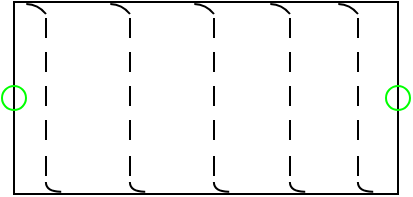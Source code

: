 <mxfile compressed="false" version="20.3.0" type="device">
  <diagram name="PE003A" id="1CP9VX86ncTdAmcYDIcw">
    <mxGraphModel dx="782" dy="531" grid="1" gridSize="2" guides="1" tooltips="1" connect="1" arrows="1" fold="1" page="1" pageScale="1" pageWidth="1169" pageHeight="827" math="0" shadow="0">
      <root>
        <mxCell id="22vkG-h5v2N9dKBLQ-ZE-0" />
        <mxCell id="22vkG-h5v2N9dKBLQ-ZE-135" value="Label" style="" parent="22vkG-h5v2N9dKBLQ-ZE-0" />
        <object label="Symbol" Width="12" Height="6" UoM="mm" id="22vkG-h5v2N9dKBLQ-ZE-138">
          <mxCell style="locked=1;" parent="22vkG-h5v2N9dKBLQ-ZE-0" />
        </object>
        <mxCell id="tgIBiP5Iari-vlwsQj28-29" value="" style="group" parent="22vkG-h5v2N9dKBLQ-ZE-138" vertex="1" connectable="0">
          <mxGeometry x="348" y="257" width="144" height="95" as="geometry" />
        </mxCell>
        <mxCell id="tgIBiP5Iari-vlwsQj28-10" value="" style="group;rotation=-90;" parent="tgIBiP5Iari-vlwsQj28-29" vertex="1" connectable="0">
          <mxGeometry x="-18" y="29" width="44" as="geometry" />
        </mxCell>
        <mxCell id="tgIBiP5Iari-vlwsQj28-7" value="" style="endArrow=none;html=1;rounded=0;fontSize=9;fontColor=#FF0000;" parent="tgIBiP5Iari-vlwsQj28-10" edge="1">
          <mxGeometry width="50" height="50" relative="1" as="geometry">
            <mxPoint x="22" y="22" as="sourcePoint" />
            <mxPoint x="22" y="12" as="targetPoint" />
          </mxGeometry>
        </mxCell>
        <mxCell id="tgIBiP5Iari-vlwsQj28-8" value="" style="endArrow=none;html=1;rounded=0;fontSize=9;fontColor=#FF0000;" parent="tgIBiP5Iari-vlwsQj28-10" edge="1">
          <mxGeometry width="50" height="50" relative="1" as="geometry">
            <mxPoint x="22" y="5" as="sourcePoint" />
            <mxPoint x="22" y="-5" as="targetPoint" />
          </mxGeometry>
        </mxCell>
        <mxCell id="tgIBiP5Iari-vlwsQj28-9" value="" style="endArrow=none;html=1;rounded=0;fontSize=9;fontColor=#FF0000;" parent="tgIBiP5Iari-vlwsQj28-10" edge="1">
          <mxGeometry width="50" height="50" relative="1" as="geometry">
            <mxPoint x="22" y="-12" as="sourcePoint" />
            <mxPoint x="22" y="-22" as="targetPoint" />
          </mxGeometry>
        </mxCell>
        <mxCell id="tgIBiP5Iari-vlwsQj28-11" value="" style="endArrow=none;html=1;rounded=0;fontSize=9;fontColor=#FF0000;" parent="tgIBiP5Iari-vlwsQj28-29" edge="1">
          <mxGeometry width="50" height="50" relative="1" as="geometry">
            <mxPoint x="4" y="86" as="sourcePoint" />
            <mxPoint x="4" y="76" as="targetPoint" />
          </mxGeometry>
        </mxCell>
        <mxCell id="tgIBiP5Iari-vlwsQj28-12" value="" style="endArrow=none;html=1;rounded=0;fontSize=9;fontColor=#FF0000;" parent="tgIBiP5Iari-vlwsQj28-29" edge="1">
          <mxGeometry width="50" height="50" relative="1" as="geometry">
            <mxPoint x="4" y="68" as="sourcePoint" />
            <mxPoint x="4" y="58" as="targetPoint" />
          </mxGeometry>
        </mxCell>
        <mxCell id="tgIBiP5Iari-vlwsQj28-15" value="" style="curved=1;endArrow=none;html=1;rounded=0;fontSize=9;fontColor=#FF0000;endFill=0;entryX=0.032;entryY=0.01;entryDx=0;entryDy=0;entryPerimeter=0;" parent="tgIBiP5Iari-vlwsQj28-29" edge="1">
          <mxGeometry width="50" height="50" relative="1" as="geometry">
            <mxPoint x="4" y="5" as="sourcePoint" />
            <mxPoint x="-5.856" y="-0.04" as="targetPoint" />
            <Array as="points">
              <mxPoint />
            </Array>
          </mxGeometry>
        </mxCell>
        <mxCell id="tgIBiP5Iari-vlwsQj28-18" value="" style="curved=1;endArrow=none;html=1;rounded=0;fontSize=9;fontColor=#FF0000;endFill=0;entryX=0.083;entryY=0.938;entryDx=0;entryDy=0;entryPerimeter=0;exitX=0.123;exitY=0.988;exitDx=0;exitDy=0;exitPerimeter=0;" parent="tgIBiP5Iari-vlwsQj28-29" edge="1">
          <mxGeometry width="50" height="50" relative="1" as="geometry">
            <mxPoint x="11.616" y="93.848" as="sourcePoint" />
            <mxPoint x="3.936" y="89.048" as="targetPoint" />
            <Array as="points">
              <mxPoint x="4" y="94" />
            </Array>
          </mxGeometry>
        </mxCell>
        <mxCell id="tgIBiP5Iari-vlwsQj28-57" value="" style="group" parent="tgIBiP5Iari-vlwsQj28-29" vertex="1" connectable="0">
          <mxGeometry x="122" width="4" height="94" as="geometry" />
        </mxCell>
        <mxCell id="tgIBiP5Iari-vlwsQj28-58" value="" style="group;rotation=-90;" parent="tgIBiP5Iari-vlwsQj28-57" vertex="1" connectable="0">
          <mxGeometry x="-18" y="29" width="44" as="geometry" />
        </mxCell>
        <mxCell id="tgIBiP5Iari-vlwsQj28-59" value="" style="endArrow=none;html=1;rounded=0;fontSize=9;fontColor=#FF0000;" parent="tgIBiP5Iari-vlwsQj28-58" edge="1">
          <mxGeometry width="50" height="50" relative="1" as="geometry">
            <mxPoint x="22" y="22" as="sourcePoint" />
            <mxPoint x="22" y="12" as="targetPoint" />
          </mxGeometry>
        </mxCell>
        <mxCell id="tgIBiP5Iari-vlwsQj28-60" value="" style="endArrow=none;html=1;rounded=0;fontSize=9;fontColor=#FF0000;" parent="tgIBiP5Iari-vlwsQj28-58" edge="1">
          <mxGeometry width="50" height="50" relative="1" as="geometry">
            <mxPoint x="22" y="5" as="sourcePoint" />
            <mxPoint x="22" y="-5" as="targetPoint" />
          </mxGeometry>
        </mxCell>
        <mxCell id="tgIBiP5Iari-vlwsQj28-61" value="" style="endArrow=none;html=1;rounded=0;fontSize=9;fontColor=#FF0000;" parent="tgIBiP5Iari-vlwsQj28-58" edge="1">
          <mxGeometry width="50" height="50" relative="1" as="geometry">
            <mxPoint x="22" y="-12" as="sourcePoint" />
            <mxPoint x="22" y="-22" as="targetPoint" />
          </mxGeometry>
        </mxCell>
        <mxCell id="tgIBiP5Iari-vlwsQj28-62" value="" style="endArrow=none;html=1;rounded=0;fontSize=9;fontColor=#FF0000;" parent="tgIBiP5Iari-vlwsQj28-57" edge="1">
          <mxGeometry width="50" height="50" relative="1" as="geometry">
            <mxPoint x="4" y="86" as="sourcePoint" />
            <mxPoint x="4" y="76" as="targetPoint" />
          </mxGeometry>
        </mxCell>
        <mxCell id="tgIBiP5Iari-vlwsQj28-63" value="" style="endArrow=none;html=1;rounded=0;fontSize=9;fontColor=#FF0000;" parent="tgIBiP5Iari-vlwsQj28-57" edge="1">
          <mxGeometry width="50" height="50" relative="1" as="geometry">
            <mxPoint x="4" y="68" as="sourcePoint" />
            <mxPoint x="4" y="58" as="targetPoint" />
          </mxGeometry>
        </mxCell>
        <mxCell id="tgIBiP5Iari-vlwsQj28-64" value="" style="curved=1;endArrow=none;html=1;rounded=0;fontSize=9;fontColor=#FF0000;endFill=0;entryX=0.032;entryY=0.01;entryDx=0;entryDy=0;entryPerimeter=0;" parent="tgIBiP5Iari-vlwsQj28-57" edge="1">
          <mxGeometry width="50" height="50" relative="1" as="geometry">
            <mxPoint x="4" y="5" as="sourcePoint" />
            <mxPoint x="-5.856" y="-0.04" as="targetPoint" />
            <Array as="points">
              <mxPoint />
            </Array>
          </mxGeometry>
        </mxCell>
        <mxCell id="tgIBiP5Iari-vlwsQj28-65" value="" style="curved=1;endArrow=none;html=1;rounded=0;fontSize=9;fontColor=#FF0000;endFill=0;entryX=0.083;entryY=0.938;entryDx=0;entryDy=0;entryPerimeter=0;exitX=0.123;exitY=0.988;exitDx=0;exitDy=0;exitPerimeter=0;" parent="tgIBiP5Iari-vlwsQj28-57" edge="1">
          <mxGeometry width="50" height="50" relative="1" as="geometry">
            <mxPoint x="11.616" y="93.848" as="sourcePoint" />
            <mxPoint x="3.936" y="89.048" as="targetPoint" />
            <Array as="points">
              <mxPoint x="4" y="94" />
            </Array>
          </mxGeometry>
        </mxCell>
        <mxCell id="tgIBiP5Iari-vlwsQj28-39" value="" style="group" parent="22vkG-h5v2N9dKBLQ-ZE-138" vertex="1" connectable="0">
          <mxGeometry x="390" y="256" width="66" height="96" as="geometry" />
        </mxCell>
        <mxCell id="tgIBiP5Iari-vlwsQj28-40" value="" style="group;rotation=-90;" parent="tgIBiP5Iari-vlwsQj28-39" vertex="1" connectable="0">
          <mxGeometry x="-18" y="30" width="44" as="geometry" />
        </mxCell>
        <mxCell id="tgIBiP5Iari-vlwsQj28-41" value="" style="endArrow=none;html=1;rounded=0;fontSize=9;fontColor=#FF0000;" parent="tgIBiP5Iari-vlwsQj28-40" edge="1">
          <mxGeometry width="50" height="50" relative="1" as="geometry">
            <mxPoint x="22" y="22" as="sourcePoint" />
            <mxPoint x="22" y="12" as="targetPoint" />
          </mxGeometry>
        </mxCell>
        <mxCell id="tgIBiP5Iari-vlwsQj28-42" value="" style="endArrow=none;html=1;rounded=0;fontSize=9;fontColor=#FF0000;" parent="tgIBiP5Iari-vlwsQj28-40" edge="1">
          <mxGeometry width="50" height="50" relative="1" as="geometry">
            <mxPoint x="22" y="5" as="sourcePoint" />
            <mxPoint x="22" y="-5" as="targetPoint" />
          </mxGeometry>
        </mxCell>
        <mxCell id="tgIBiP5Iari-vlwsQj28-43" value="" style="endArrow=none;html=1;rounded=0;fontSize=9;fontColor=#FF0000;" parent="tgIBiP5Iari-vlwsQj28-40" edge="1">
          <mxGeometry width="50" height="50" relative="1" as="geometry">
            <mxPoint x="22" y="-12" as="sourcePoint" />
            <mxPoint x="22" y="-22" as="targetPoint" />
          </mxGeometry>
        </mxCell>
        <mxCell id="tgIBiP5Iari-vlwsQj28-44" value="" style="endArrow=none;html=1;rounded=0;fontSize=9;fontColor=#FF0000;" parent="tgIBiP5Iari-vlwsQj28-39" edge="1">
          <mxGeometry width="50" height="50" relative="1" as="geometry">
            <mxPoint x="4" y="87" as="sourcePoint" />
            <mxPoint x="4" y="77" as="targetPoint" />
          </mxGeometry>
        </mxCell>
        <mxCell id="tgIBiP5Iari-vlwsQj28-45" value="" style="endArrow=none;html=1;rounded=0;fontSize=9;fontColor=#FF0000;" parent="tgIBiP5Iari-vlwsQj28-39" edge="1">
          <mxGeometry width="50" height="50" relative="1" as="geometry">
            <mxPoint x="4" y="69" as="sourcePoint" />
            <mxPoint x="4" y="59" as="targetPoint" />
          </mxGeometry>
        </mxCell>
        <mxCell id="tgIBiP5Iari-vlwsQj28-46" value="" style="curved=1;endArrow=none;html=1;rounded=0;fontSize=9;fontColor=#FF0000;endFill=0;entryX=0.032;entryY=0.01;entryDx=0;entryDy=0;entryPerimeter=0;" parent="tgIBiP5Iari-vlwsQj28-39" edge="1">
          <mxGeometry width="50" height="50" relative="1" as="geometry">
            <mxPoint x="4" y="6" as="sourcePoint" />
            <mxPoint x="-5.856" y="0.96" as="targetPoint" />
            <Array as="points">
              <mxPoint y="1" />
            </Array>
          </mxGeometry>
        </mxCell>
        <mxCell id="tgIBiP5Iari-vlwsQj28-47" value="" style="curved=1;endArrow=none;html=1;rounded=0;fontSize=9;fontColor=#FF0000;endFill=0;entryX=0.083;entryY=0.938;entryDx=0;entryDy=0;entryPerimeter=0;exitX=0.123;exitY=0.988;exitDx=0;exitDy=0;exitPerimeter=0;" parent="tgIBiP5Iari-vlwsQj28-39" edge="1">
          <mxGeometry width="50" height="50" relative="1" as="geometry">
            <mxPoint x="11.616" y="94.848" as="sourcePoint" />
            <mxPoint x="3.936" y="90.048" as="targetPoint" />
            <Array as="points">
              <mxPoint x="4" y="95" />
            </Array>
          </mxGeometry>
        </mxCell>
        <mxCell id="tgIBiP5Iari-vlwsQj28-48" value="" style="group" parent="tgIBiP5Iari-vlwsQj28-39" vertex="1" connectable="0">
          <mxGeometry x="42" y="1" width="4" height="94" as="geometry" />
        </mxCell>
        <mxCell id="tgIBiP5Iari-vlwsQj28-49" value="" style="group;rotation=-90;" parent="tgIBiP5Iari-vlwsQj28-48" vertex="1" connectable="0">
          <mxGeometry x="-18" y="29" width="44" as="geometry" />
        </mxCell>
        <mxCell id="tgIBiP5Iari-vlwsQj28-50" value="" style="endArrow=none;html=1;rounded=0;fontSize=9;fontColor=#FF0000;" parent="tgIBiP5Iari-vlwsQj28-49" edge="1">
          <mxGeometry width="50" height="50" relative="1" as="geometry">
            <mxPoint x="22" y="22" as="sourcePoint" />
            <mxPoint x="22" y="12" as="targetPoint" />
          </mxGeometry>
        </mxCell>
        <mxCell id="tgIBiP5Iari-vlwsQj28-51" value="" style="endArrow=none;html=1;rounded=0;fontSize=9;fontColor=#FF0000;" parent="tgIBiP5Iari-vlwsQj28-49" edge="1">
          <mxGeometry width="50" height="50" relative="1" as="geometry">
            <mxPoint x="22" y="5" as="sourcePoint" />
            <mxPoint x="22" y="-5" as="targetPoint" />
          </mxGeometry>
        </mxCell>
        <mxCell id="tgIBiP5Iari-vlwsQj28-52" value="" style="endArrow=none;html=1;rounded=0;fontSize=9;fontColor=#FF0000;" parent="tgIBiP5Iari-vlwsQj28-49" edge="1">
          <mxGeometry width="50" height="50" relative="1" as="geometry">
            <mxPoint x="22" y="-12" as="sourcePoint" />
            <mxPoint x="22" y="-22" as="targetPoint" />
          </mxGeometry>
        </mxCell>
        <mxCell id="tgIBiP5Iari-vlwsQj28-53" value="" style="endArrow=none;html=1;rounded=0;fontSize=9;fontColor=#FF0000;" parent="tgIBiP5Iari-vlwsQj28-48" edge="1">
          <mxGeometry width="50" height="50" relative="1" as="geometry">
            <mxPoint x="4" y="86" as="sourcePoint" />
            <mxPoint x="4" y="76" as="targetPoint" />
          </mxGeometry>
        </mxCell>
        <mxCell id="tgIBiP5Iari-vlwsQj28-54" value="" style="endArrow=none;html=1;rounded=0;fontSize=9;fontColor=#FF0000;" parent="tgIBiP5Iari-vlwsQj28-48" edge="1">
          <mxGeometry width="50" height="50" relative="1" as="geometry">
            <mxPoint x="4" y="68" as="sourcePoint" />
            <mxPoint x="4" y="58" as="targetPoint" />
          </mxGeometry>
        </mxCell>
        <mxCell id="tgIBiP5Iari-vlwsQj28-55" value="" style="curved=1;endArrow=none;html=1;rounded=0;fontSize=9;fontColor=#FF0000;endFill=0;entryX=0.032;entryY=0.01;entryDx=0;entryDy=0;entryPerimeter=0;" parent="tgIBiP5Iari-vlwsQj28-48" edge="1">
          <mxGeometry width="50" height="50" relative="1" as="geometry">
            <mxPoint x="4" y="5" as="sourcePoint" />
            <mxPoint x="-5.856" y="-0.04" as="targetPoint" />
            <Array as="points">
              <mxPoint />
            </Array>
          </mxGeometry>
        </mxCell>
        <mxCell id="tgIBiP5Iari-vlwsQj28-56" value="" style="curved=1;endArrow=none;html=1;rounded=0;fontSize=9;fontColor=#FF0000;endFill=0;entryX=0.083;entryY=0.938;entryDx=0;entryDy=0;entryPerimeter=0;exitX=0.123;exitY=0.988;exitDx=0;exitDy=0;exitPerimeter=0;" parent="tgIBiP5Iari-vlwsQj28-48" edge="1">
          <mxGeometry width="50" height="50" relative="1" as="geometry">
            <mxPoint x="11.616" y="93.848" as="sourcePoint" />
            <mxPoint x="3.936" y="89.048" as="targetPoint" />
            <Array as="points">
              <mxPoint x="4" y="94" />
            </Array>
          </mxGeometry>
        </mxCell>
        <mxCell id="tgIBiP5Iari-vlwsQj28-66" value="" style="group" parent="22vkG-h5v2N9dKBLQ-ZE-138" vertex="1" connectable="0">
          <mxGeometry x="504" y="257" width="4" height="94" as="geometry" />
        </mxCell>
        <mxCell id="tgIBiP5Iari-vlwsQj28-67" value="" style="group;rotation=-90;" parent="tgIBiP5Iari-vlwsQj28-66" vertex="1" connectable="0">
          <mxGeometry x="-18" y="29" width="44" as="geometry" />
        </mxCell>
        <mxCell id="tgIBiP5Iari-vlwsQj28-68" value="" style="endArrow=none;html=1;rounded=0;fontSize=9;fontColor=#FF0000;" parent="tgIBiP5Iari-vlwsQj28-67" edge="1">
          <mxGeometry width="50" height="50" relative="1" as="geometry">
            <mxPoint x="22" y="22" as="sourcePoint" />
            <mxPoint x="22" y="12" as="targetPoint" />
          </mxGeometry>
        </mxCell>
        <mxCell id="tgIBiP5Iari-vlwsQj28-69" value="" style="endArrow=none;html=1;rounded=0;fontSize=9;fontColor=#FF0000;" parent="tgIBiP5Iari-vlwsQj28-67" edge="1">
          <mxGeometry width="50" height="50" relative="1" as="geometry">
            <mxPoint x="22" y="5" as="sourcePoint" />
            <mxPoint x="22" y="-5" as="targetPoint" />
          </mxGeometry>
        </mxCell>
        <mxCell id="tgIBiP5Iari-vlwsQj28-70" value="" style="endArrow=none;html=1;rounded=0;fontSize=9;fontColor=#FF0000;" parent="tgIBiP5Iari-vlwsQj28-67" edge="1">
          <mxGeometry width="50" height="50" relative="1" as="geometry">
            <mxPoint x="22" y="-12" as="sourcePoint" />
            <mxPoint x="22" y="-22" as="targetPoint" />
          </mxGeometry>
        </mxCell>
        <mxCell id="tgIBiP5Iari-vlwsQj28-71" value="" style="endArrow=none;html=1;rounded=0;fontSize=9;fontColor=#FF0000;" parent="tgIBiP5Iari-vlwsQj28-66" edge="1">
          <mxGeometry width="50" height="50" relative="1" as="geometry">
            <mxPoint x="4" y="86" as="sourcePoint" />
            <mxPoint x="4" y="76" as="targetPoint" />
          </mxGeometry>
        </mxCell>
        <mxCell id="tgIBiP5Iari-vlwsQj28-72" value="" style="endArrow=none;html=1;rounded=0;fontSize=9;fontColor=#FF0000;" parent="tgIBiP5Iari-vlwsQj28-66" edge="1">
          <mxGeometry width="50" height="50" relative="1" as="geometry">
            <mxPoint x="4" y="68" as="sourcePoint" />
            <mxPoint x="4" y="58" as="targetPoint" />
          </mxGeometry>
        </mxCell>
        <mxCell id="tgIBiP5Iari-vlwsQj28-73" value="" style="curved=1;endArrow=none;html=1;rounded=0;fontSize=9;fontColor=#FF0000;endFill=0;entryX=0.032;entryY=0.01;entryDx=0;entryDy=0;entryPerimeter=0;" parent="tgIBiP5Iari-vlwsQj28-66" edge="1">
          <mxGeometry width="50" height="50" relative="1" as="geometry">
            <mxPoint x="4" y="5" as="sourcePoint" />
            <mxPoint x="-5.856" y="-0.04" as="targetPoint" />
            <Array as="points">
              <mxPoint />
            </Array>
          </mxGeometry>
        </mxCell>
        <mxCell id="tgIBiP5Iari-vlwsQj28-74" value="" style="curved=1;endArrow=none;html=1;rounded=0;fontSize=9;fontColor=#FF0000;endFill=0;entryX=0.083;entryY=0.938;entryDx=0;entryDy=0;entryPerimeter=0;exitX=0.123;exitY=0.988;exitDx=0;exitDy=0;exitPerimeter=0;" parent="tgIBiP5Iari-vlwsQj28-66" edge="1">
          <mxGeometry width="50" height="50" relative="1" as="geometry">
            <mxPoint x="11.616" y="93.848" as="sourcePoint" />
            <mxPoint x="3.936" y="89.048" as="targetPoint" />
            <Array as="points">
              <mxPoint x="4" y="94" />
            </Array>
          </mxGeometry>
        </mxCell>
        <mxCell id="tgIBiP5Iari-vlwsQj28-75" value="" style="rounded=0;whiteSpace=wrap;html=1;strokeColor=#000000;fontSize=9;fontColor=#FF0000;fillColor=none;" parent="22vkG-h5v2N9dKBLQ-ZE-138" vertex="1">
          <mxGeometry x="336" y="256" width="192" height="96" as="geometry" />
        </mxCell>
        <mxCell id="22vkG-h5v2N9dKBLQ-ZE-124" value="Connection" style="" parent="22vkG-h5v2N9dKBLQ-ZE-0" />
        <object label="Connection" PipingConnector="Y" LabelConnector="N" SignalConnector="N" Direction="0" id="tgIBiP5Iari-vlwsQj28-79">
          <mxCell style="vsdxID=1407;fillColor=none;gradientColor=none;shape=stencil(rVFbDsIgEDwNnyQU4glqvcfGblsilmZBS28vZGMsxg9j/JvZmX1kR5g2TLCg0CpE8hdcbR8nYY5CaztPSDZmJEwnTDt4wpH8be6ZL1CcBV39vUxI3KdKh1YbswPTEzuBzlmiVGmKau9zUKM+jlJJQrJBko8QrZ+rrQ5oRJnXyMHBWElhRVx25ebnw/5zVvPFWRm83jxY5zilvf4eSy5xpKZ7AA==);strokeColor=#00ff00;strokeWidth=1;points=[[0.5,0.5,0,0,0]];labelBackgroundColor=none;rounded=0;html=1;whiteSpace=wrap;aspect=fixed;noLabel=1;snapToPoint=1;container=0;fontSize=16;fontColor=#FF0000;" parent="22vkG-h5v2N9dKBLQ-ZE-124" vertex="1">
            <mxGeometry x="522" y="298" width="12" height="12" as="geometry" />
          </mxCell>
        </object>
        <object label="Connection" PipingConnector="Y" LabelConnector="N" SignalConnector="N" Direction="180" id="tgIBiP5Iari-vlwsQj28-80">
          <mxCell style="vsdxID=1407;fillColor=none;gradientColor=none;shape=stencil(rVFbDsIgEDwNnyQU4glqvcfGblsilmZBS28vZGMsxg9j/JvZmX1kR5g2TLCg0CpE8hdcbR8nYY5CaztPSDZmJEwnTDt4wpH8be6ZL1CcBV39vUxI3KdKh1YbswPTEzuBzlmiVGmKau9zUKM+jlJJQrJBko8QrZ+rrQ5oRJnXyMHBWElhRVx25ebnw/5zVvPFWRm83jxY5zilvf4eSy5xpKZ7AA==);strokeColor=#00ff00;strokeWidth=1;points=[[0.5,0.5,0,0,0]];labelBackgroundColor=none;rounded=0;html=1;whiteSpace=wrap;aspect=fixed;noLabel=1;snapToPoint=1;container=0;fontSize=16;fontColor=#FF0000;" parent="22vkG-h5v2N9dKBLQ-ZE-124" vertex="1">
            <mxGeometry x="330" y="298" width="12" height="12" as="geometry" />
          </mxCell>
        </object>
        <mxCell id="22vkG-h5v2N9dKBLQ-ZE-136" value="Origo" style="" parent="22vkG-h5v2N9dKBLQ-ZE-0" visible="0" />
        <object label="origo" id="tgIBiP5Iari-vlwsQj28-78">
          <mxCell style="vsdxID=1407;fillColor=none;gradientColor=none;shape=stencil(rVFbDsIgEDwNnyQU4glqvcfGblsilmZBS28vZGMsxg9j/JvZmX1kR5g2TLCg0CpE8hdcbR8nYY5CaztPSDZmJEwnTDt4wpH8be6ZL1CcBV39vUxI3KdKh1YbswPTEzuBzlmiVGmKau9zUKM+jlJJQrJBko8QrZ+rrQ5oRJnXyMHBWElhRVx25ebnw/5zVvPFWRm83jxY5zilvf4eSy5xpKZ7AA==);strokeColor=#ff0000;strokeWidth=1;points=[[0.5,0.5,0,0,0]];labelBackgroundColor=none;rounded=0;html=1;whiteSpace=wrap;aspect=fixed;noLabel=1;snapToPoint=1;fontSize=9;fontColor=#FF0000;" parent="22vkG-h5v2N9dKBLQ-ZE-136" vertex="1">
            <mxGeometry x="332" y="300" width="8" height="8" as="geometry" />
          </mxCell>
        </object>
      </root>
    </mxGraphModel>
  </diagram>
</mxfile>
